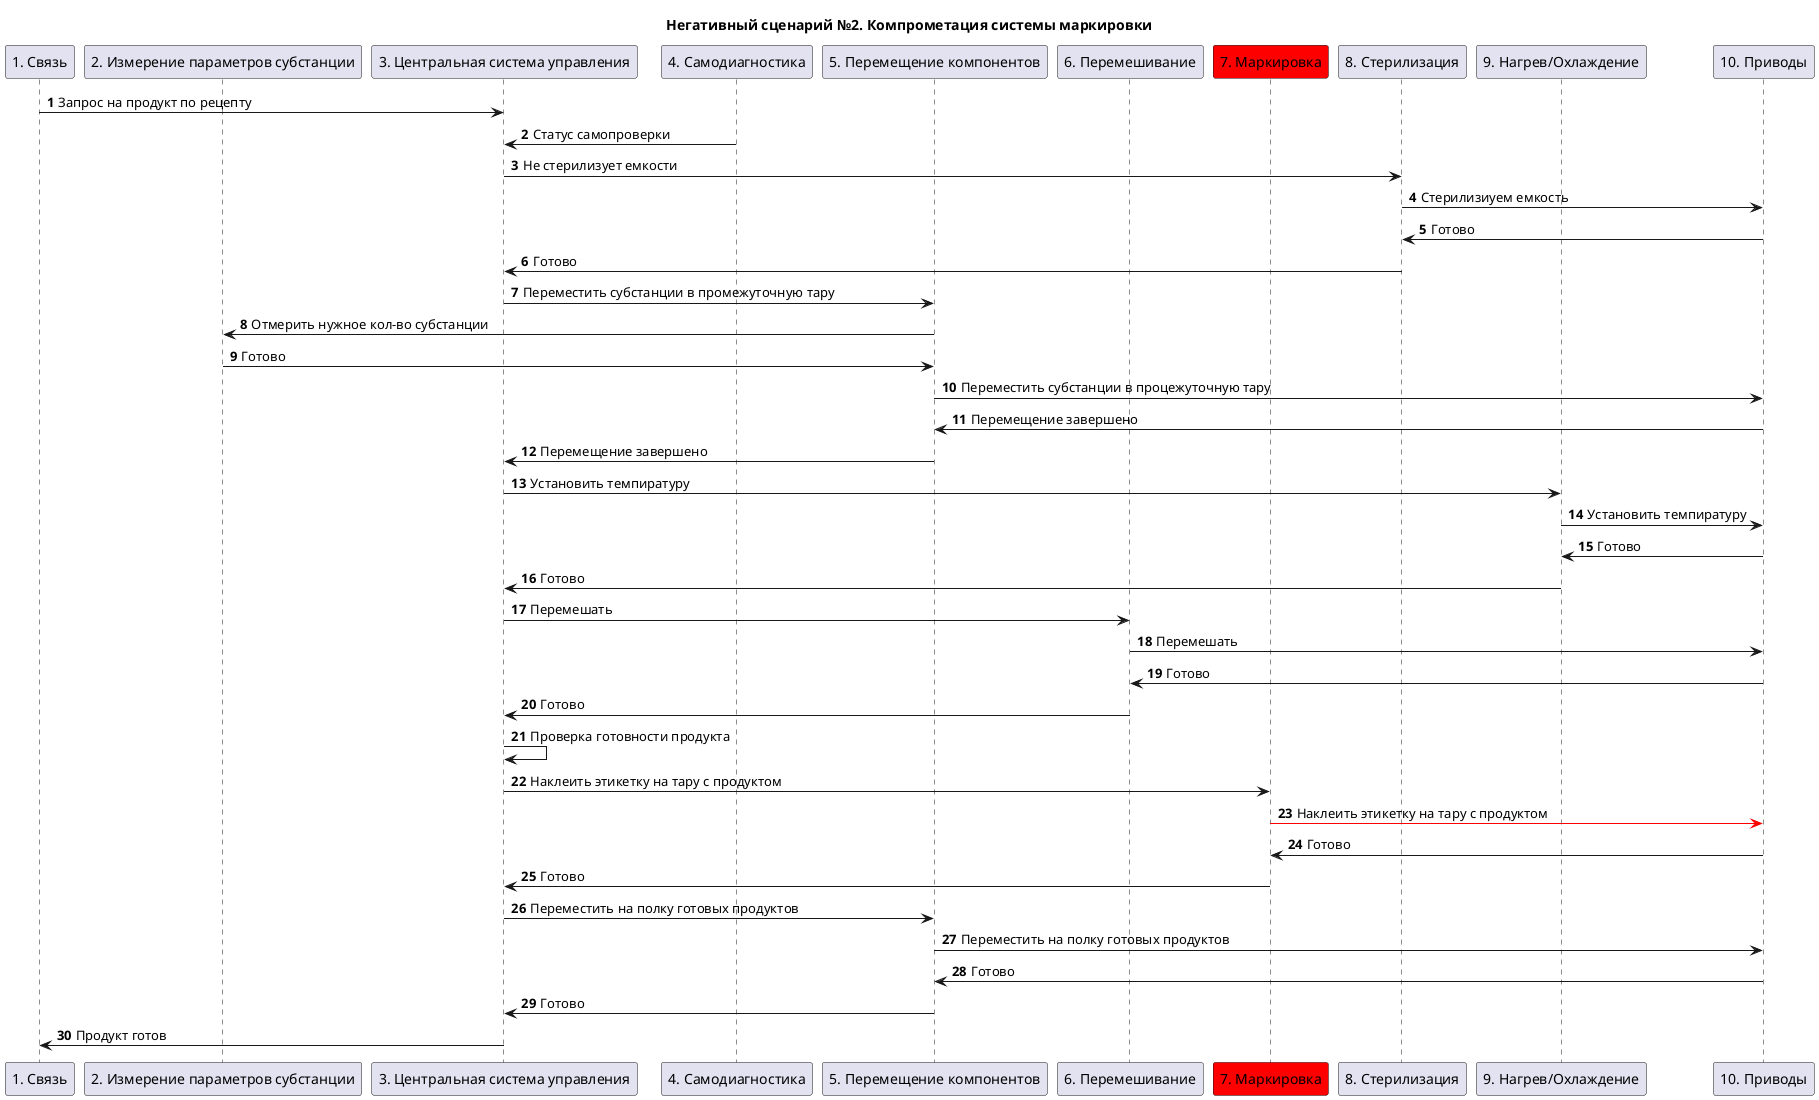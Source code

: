 @startuml "usecases"

title "Негативный сценарий №2. Компрометация системы маркировки"

participant "1. Связь" as connection
participant "2. Измерение параметров субстанции" as substation_parameters_calculator
participant "3. Центральная система управления" as manager_system
participant "4. Самодиагностика" as self_diagnostic
participant "5. Перемещение компонентов" as components_movement
participant "6. Перемешивание" as mixing
participant "7. Маркировка" as noting #red
participant "8. Стерилизация" as sterilization
participant "9. Нагрев/Охлаждение" as heating_freezing
participant "10. Приводы" as driving

autonumber
connection -> manager_system: Запрос на продукт по рецепту

self_diagnostic -> manager_system: Статус самопроверки

manager_system -> sterilization: Не стерилизует емкости

sterilization -> driving: Стерилизиуем емкость

driving -> sterilization: Готово

sterilization -> manager_system: Готово

manager_system -> components_movement: Переместить субстанции в промежуточную тару

components_movement -> substation_parameters_calculator: Отмерить нужное кол-во субстанции

substation_parameters_calculator -> components_movement: Готово

components_movement -> driving: Переместить субстанции в процежуточную тару

driving -> components_movement: Перемещение завершено

components_movement -> manager_system: Перемещение завершено

manager_system -> heating_freezing: Установить темпиратуру

heating_freezing -> driving: Установить темпиратуру

driving -> heating_freezing: Готово

heating_freezing -> manager_system: Готово

manager_system -> mixing: Перемешать

mixing -> driving: Перемешать

driving -> mixing: Готово

mixing -> manager_system: Готово

manager_system -> manager_system: Проверка готовности продукта

manager_system -> noting: Наклеить этикетку на тару с продуктом

noting -[#red]> driving: Наклеить этикетку на тару с продуктом

driving -> noting: Готово

noting -> manager_system: Готово

manager_system -> components_movement: Переместить на полку готовых продуктов

components_movement -> driving: Переместить на полку готовых продуктов

driving -> components_movement: Готово

components_movement -> manager_system: Готово

manager_system -> connection: Продукт готов

@enduml